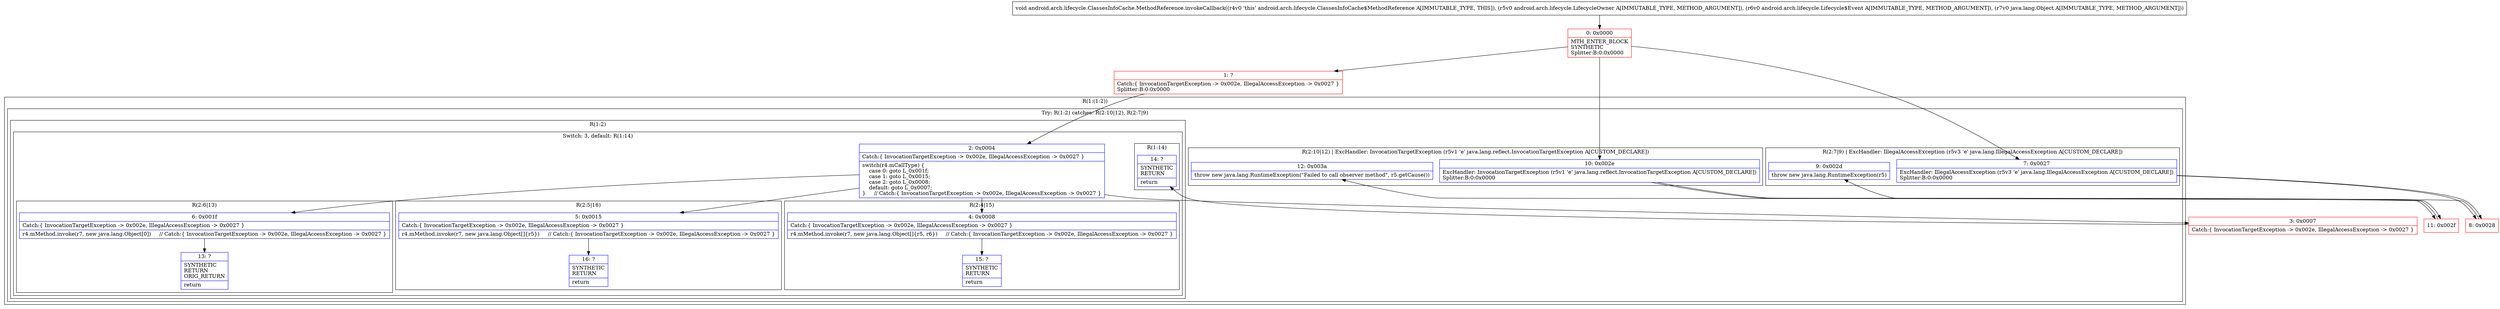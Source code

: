 digraph "CFG forandroid.arch.lifecycle.ClassesInfoCache.MethodReference.invokeCallback(Landroid\/arch\/lifecycle\/LifecycleOwner;Landroid\/arch\/lifecycle\/Lifecycle$Event;Ljava\/lang\/Object;)V" {
subgraph cluster_Region_1397972871 {
label = "R(1:(1:2))";
node [shape=record,color=blue];
subgraph cluster_TryCatchRegion_925547936 {
label = "Try: R(1:2) catches: R(2:10|12), R(2:7|9)";
node [shape=record,color=blue];
subgraph cluster_Region_1902905696 {
label = "R(1:2)";
node [shape=record,color=blue];
subgraph cluster_SwitchRegion_1265752076 {
label = "Switch: 3, default: R(1:14)";
node [shape=record,color=blue];
Node_2 [shape=record,label="{2\:\ 0x0004|Catch:\{ InvocationTargetException \-\> 0x002e, IllegalAccessException \-\> 0x0027 \}\l|switch(r4.mCallType) \{\l    case 0: goto L_0x001f;\l    case 1: goto L_0x0015;\l    case 2: goto L_0x0008;\l    default: goto L_0x0007;\l\}     \/\/ Catch:\{ InvocationTargetException \-\> 0x002e, IllegalAccessException \-\> 0x0027 \}\l}"];
subgraph cluster_Region_43456898 {
label = "R(2:6|13)";
node [shape=record,color=blue];
Node_6 [shape=record,label="{6\:\ 0x001f|Catch:\{ InvocationTargetException \-\> 0x002e, IllegalAccessException \-\> 0x0027 \}\l|r4.mMethod.invoke(r7, new java.lang.Object[0])     \/\/ Catch:\{ InvocationTargetException \-\> 0x002e, IllegalAccessException \-\> 0x0027 \}\l}"];
Node_13 [shape=record,label="{13\:\ ?|SYNTHETIC\lRETURN\lORIG_RETURN\l|return\l}"];
}
subgraph cluster_Region_1622303693 {
label = "R(2:5|16)";
node [shape=record,color=blue];
Node_5 [shape=record,label="{5\:\ 0x0015|Catch:\{ InvocationTargetException \-\> 0x002e, IllegalAccessException \-\> 0x0027 \}\l|r4.mMethod.invoke(r7, new java.lang.Object[]\{r5\})     \/\/ Catch:\{ InvocationTargetException \-\> 0x002e, IllegalAccessException \-\> 0x0027 \}\l}"];
Node_16 [shape=record,label="{16\:\ ?|SYNTHETIC\lRETURN\l|return\l}"];
}
subgraph cluster_Region_1904497074 {
label = "R(2:4|15)";
node [shape=record,color=blue];
Node_4 [shape=record,label="{4\:\ 0x0008|Catch:\{ InvocationTargetException \-\> 0x002e, IllegalAccessException \-\> 0x0027 \}\l|r4.mMethod.invoke(r7, new java.lang.Object[]\{r5, r6\})     \/\/ Catch:\{ InvocationTargetException \-\> 0x002e, IllegalAccessException \-\> 0x0027 \}\l}"];
Node_15 [shape=record,label="{15\:\ ?|SYNTHETIC\lRETURN\l|return\l}"];
}
subgraph cluster_Region_888161846 {
label = "R(1:14)";
node [shape=record,color=blue];
Node_14 [shape=record,label="{14\:\ ?|SYNTHETIC\lRETURN\l|return\l}"];
}
}
}
subgraph cluster_Region_235999779 {
label = "R(2:10|12) | ExcHandler: InvocationTargetException (r5v1 'e' java.lang.reflect.InvocationTargetException A[CUSTOM_DECLARE])\l";
node [shape=record,color=blue];
Node_10 [shape=record,label="{10\:\ 0x002e|ExcHandler: InvocationTargetException (r5v1 'e' java.lang.reflect.InvocationTargetException A[CUSTOM_DECLARE])\lSplitter:B:0:0x0000\l}"];
Node_12 [shape=record,label="{12\:\ 0x003a|throw new java.lang.RuntimeException(\"Failed to call observer method\", r5.getCause())\l}"];
}
subgraph cluster_Region_2110694439 {
label = "R(2:7|9) | ExcHandler: IllegalAccessException (r5v3 'e' java.lang.IllegalAccessException A[CUSTOM_DECLARE])\l";
node [shape=record,color=blue];
Node_7 [shape=record,label="{7\:\ 0x0027|ExcHandler: IllegalAccessException (r5v3 'e' java.lang.IllegalAccessException A[CUSTOM_DECLARE])\lSplitter:B:0:0x0000\l}"];
Node_9 [shape=record,label="{9\:\ 0x002d|throw new java.lang.RuntimeException(r5)\l}"];
}
}
}
subgraph cluster_Region_235999779 {
label = "R(2:10|12) | ExcHandler: InvocationTargetException (r5v1 'e' java.lang.reflect.InvocationTargetException A[CUSTOM_DECLARE])\l";
node [shape=record,color=blue];
Node_10 [shape=record,label="{10\:\ 0x002e|ExcHandler: InvocationTargetException (r5v1 'e' java.lang.reflect.InvocationTargetException A[CUSTOM_DECLARE])\lSplitter:B:0:0x0000\l}"];
Node_12 [shape=record,label="{12\:\ 0x003a|throw new java.lang.RuntimeException(\"Failed to call observer method\", r5.getCause())\l}"];
}
subgraph cluster_Region_2110694439 {
label = "R(2:7|9) | ExcHandler: IllegalAccessException (r5v3 'e' java.lang.IllegalAccessException A[CUSTOM_DECLARE])\l";
node [shape=record,color=blue];
Node_7 [shape=record,label="{7\:\ 0x0027|ExcHandler: IllegalAccessException (r5v3 'e' java.lang.IllegalAccessException A[CUSTOM_DECLARE])\lSplitter:B:0:0x0000\l}"];
Node_9 [shape=record,label="{9\:\ 0x002d|throw new java.lang.RuntimeException(r5)\l}"];
}
Node_0 [shape=record,color=red,label="{0\:\ 0x0000|MTH_ENTER_BLOCK\lSYNTHETIC\lSplitter:B:0:0x0000\l}"];
Node_1 [shape=record,color=red,label="{1\:\ ?|Catch:\{ InvocationTargetException \-\> 0x002e, IllegalAccessException \-\> 0x0027 \}\lSplitter:B:0:0x0000\l}"];
Node_3 [shape=record,color=red,label="{3\:\ 0x0007|Catch:\{ InvocationTargetException \-\> 0x002e, IllegalAccessException \-\> 0x0027 \}\l}"];
Node_8 [shape=record,color=red,label="{8\:\ 0x0028}"];
Node_11 [shape=record,color=red,label="{11\:\ 0x002f}"];
MethodNode[shape=record,label="{void android.arch.lifecycle.ClassesInfoCache.MethodReference.invokeCallback((r4v0 'this' android.arch.lifecycle.ClassesInfoCache$MethodReference A[IMMUTABLE_TYPE, THIS]), (r5v0 android.arch.lifecycle.LifecycleOwner A[IMMUTABLE_TYPE, METHOD_ARGUMENT]), (r6v0 android.arch.lifecycle.Lifecycle$Event A[IMMUTABLE_TYPE, METHOD_ARGUMENT]), (r7v0 java.lang.Object A[IMMUTABLE_TYPE, METHOD_ARGUMENT])) }"];
MethodNode -> Node_0;
Node_2 -> Node_3;
Node_2 -> Node_4;
Node_2 -> Node_5;
Node_2 -> Node_6;
Node_6 -> Node_13;
Node_5 -> Node_16;
Node_4 -> Node_15;
Node_10 -> Node_11;
Node_7 -> Node_8;
Node_10 -> Node_11;
Node_7 -> Node_8;
Node_0 -> Node_1;
Node_0 -> Node_10;
Node_0 -> Node_7;
Node_1 -> Node_2;
Node_3 -> Node_14;
Node_8 -> Node_9;
Node_11 -> Node_12;
}

